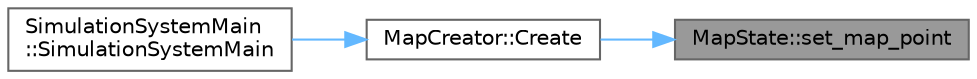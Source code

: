 digraph "MapState::set_map_point"
{
 // LATEX_PDF_SIZE
  bgcolor="transparent";
  edge [fontname=Helvetica,fontsize=10,labelfontname=Helvetica,labelfontsize=10];
  node [fontname=Helvetica,fontsize=10,shape=box,height=0.2,width=0.4];
  rankdir="RL";
  Node1 [id="Node000001",label="MapState::set_map_point",height=0.2,width=0.4,color="gray40", fillcolor="grey60", style="filled", fontcolor="black",tooltip="脚設置可能点の座標を設定する   一応作ったけど，使うことはないと思う．AddMapPointを使うこと．"];
  Node1 -> Node2 [id="edge1_Node000001_Node000002",dir="back",color="steelblue1",style="solid",tooltip=" "];
  Node2 [id="Node000002",label="MapCreator::Create",height=0.2,width=0.4,color="grey40", fillcolor="white", style="filled",URL="$class_map_creator.html#a26eec20a7fed0213436c29cee082febb",tooltip="マップ情報を与える関数   getMapのオプションはbit演算を利用して複数指定できる．例えば穴あきかつ，階段状にしたいならば，OPTION_PERFORATED | OPTION_STEP と指定す..."];
  Node2 -> Node3 [id="edge2_Node000002_Node000003",dir="back",color="steelblue1",style="solid",tooltip=" "];
  Node3 [id="Node000003",label="SimulationSystemMain\l::SimulationSystemMain",height=0.2,width=0.4,color="grey40", fillcolor="white", style="filled",URL="$class_simulation_system_main.html#af3c18df0b0ecd87b0ed9d23d4906ccea",tooltip=" "];
}
